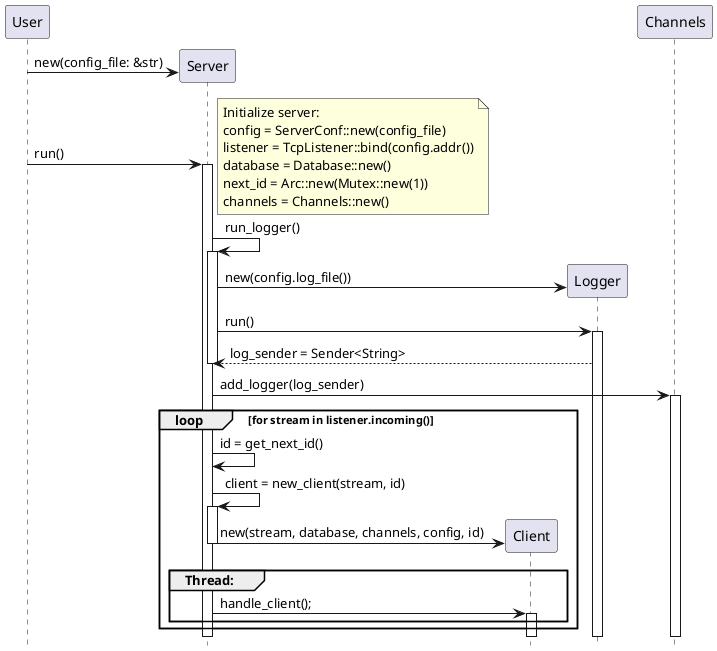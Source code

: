 @startuml start_redis
hide footbox
participant User order 10
participant Server order 20
participant Client order 30
participant Logger order 40
participant Channels order 50

create Server
User -> Server: new(config_file: &str)
User -> Server ++: run()
note right: Initialize server:\nconfig = ServerConf::new(config_file)\nlistener = TcpListener::bind(config.addr())\ndatabase = Database::new()\nnext_id = Arc::new(Mutex::new(1))\nchannels = Channels::new()

Server -> Server ++: run_logger()
create Logger
Server -> Logger : new(config.log_file())
Server -> Logger ++: run()
Logger --> Server: log_sender = Sender<String>
deactivate Server

Server -> Channels ++: add_logger(log_sender)
    loop for stream in listener.incoming()
        Server -> Server: id = get_next_id()
        Server -> Server ++: client = new_client(stream, id)
        create Client
        Server -> Client : new(stream, database, channels, config, id)
        deactivate Server
        group Thread:
            Server -> Client ++: handle_client();
        end
    end

@enduml